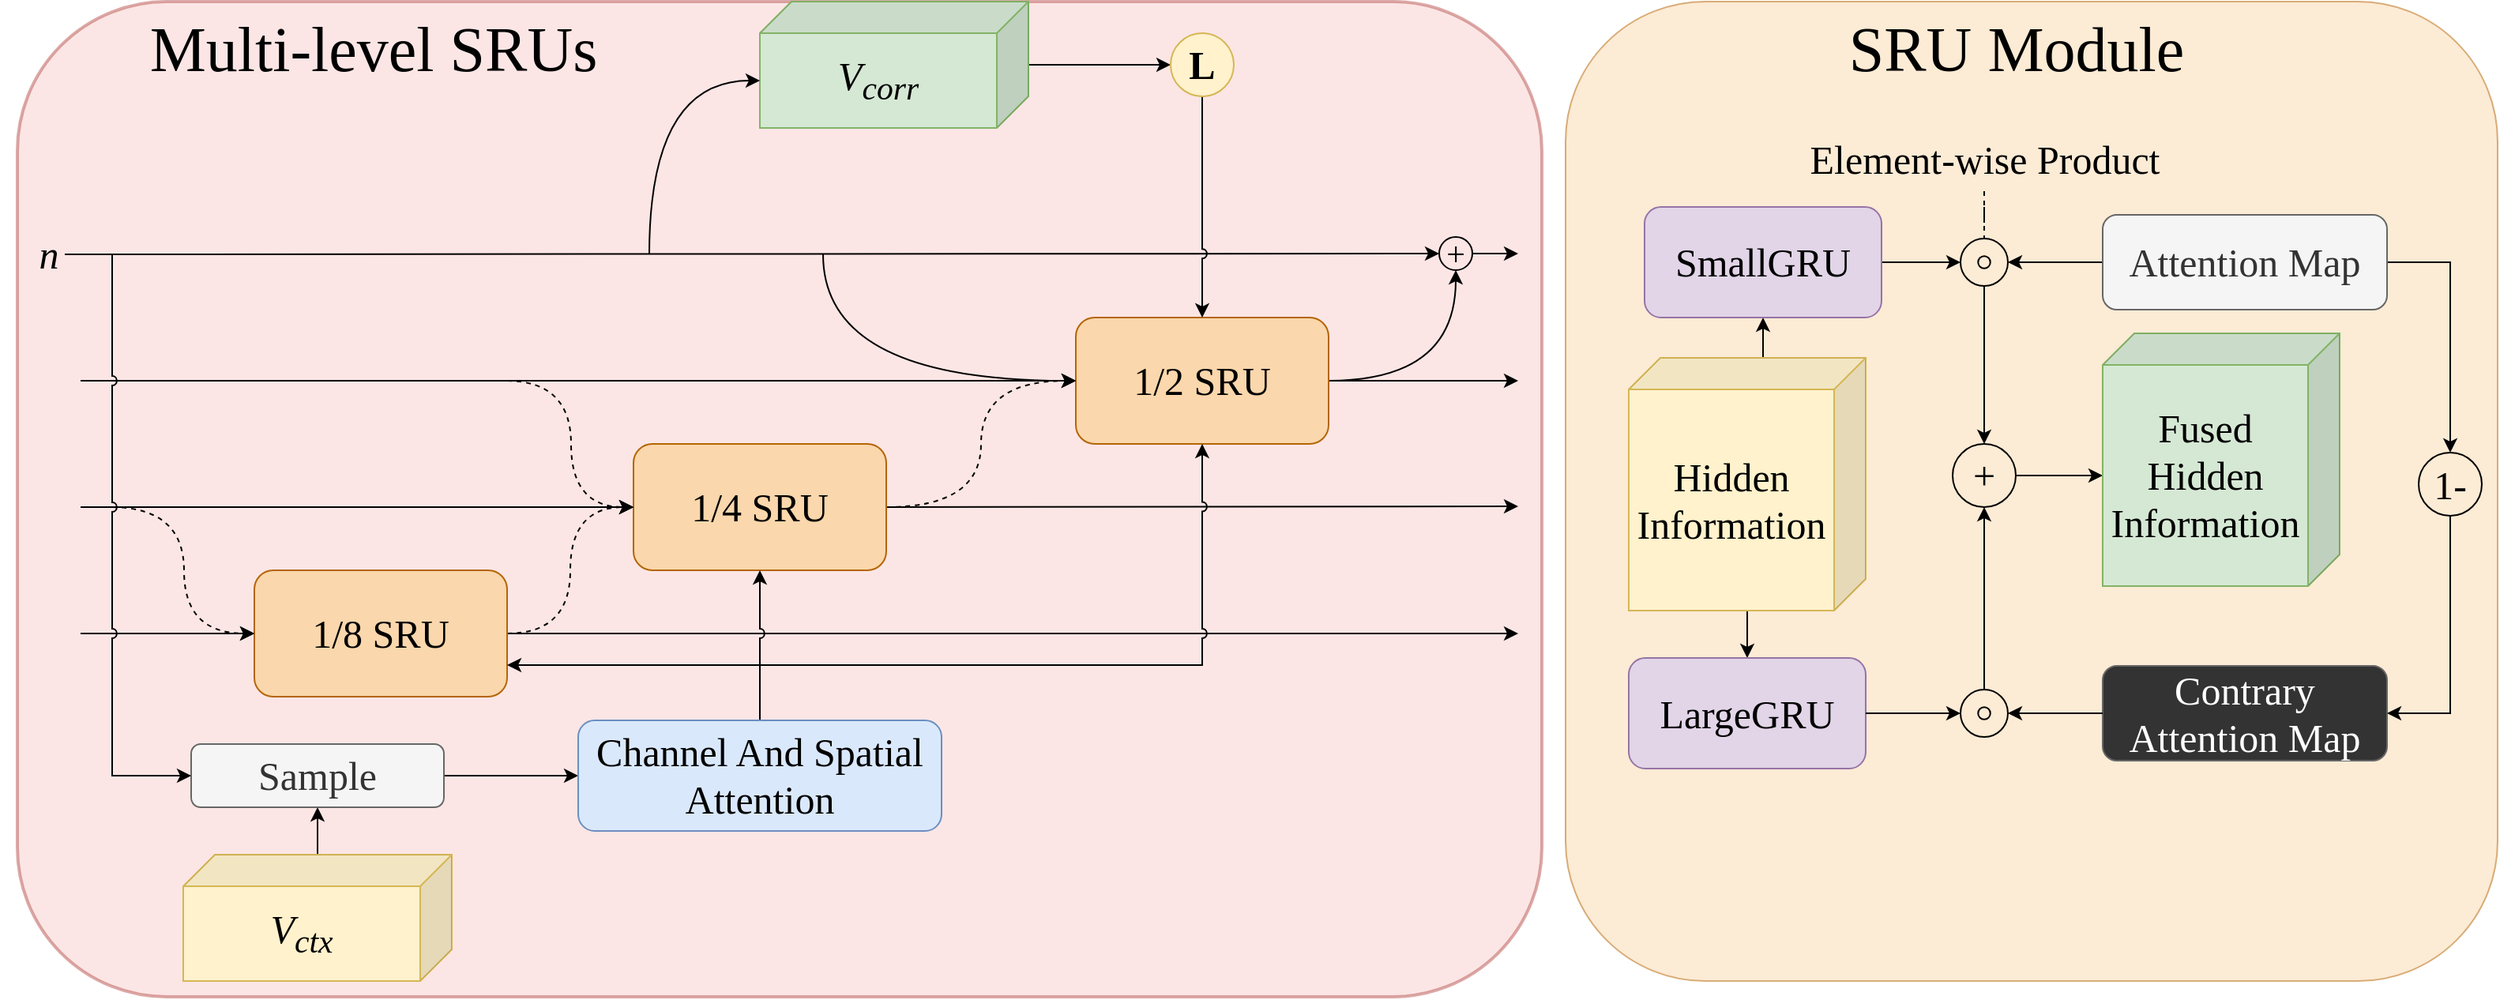<mxfile version="26.1.0">
  <diagram name="第 1 页" id="QD8qSTmVVMOeYqs7AV6D">
    <mxGraphModel dx="2593" dy="1435" grid="1" gridSize="10" guides="1" tooltips="1" connect="1" arrows="1" fold="1" page="1" pageScale="1" pageWidth="1600" pageHeight="900" math="0" shadow="0">
      <root>
        <mxCell id="0" />
        <mxCell id="1" parent="0" />
        <mxCell id="bt093QUSq3RrnNc85Kus-90" value="" style="rounded=1;whiteSpace=wrap;html=1;fontSize=25;fillColor=#fad7ac;strokeColor=#b46504;fontFamily=Times New Roman;opacity=50;" vertex="1" parent="1">
          <mxGeometry x="990" y="110" width="590" height="620" as="geometry" />
        </mxCell>
        <mxCell id="bt093QUSq3RrnNc85Kus-46" value="" style="rounded=1;whiteSpace=wrap;html=1;fillColor=#f8cecc;strokeColor=#b85450;shadow=0;strokeWidth=2;opacity=50;" vertex="1" parent="1">
          <mxGeometry x="10" y="110" width="965" height="630" as="geometry" />
        </mxCell>
        <mxCell id="bt093QUSq3RrnNc85Kus-25" style="edgeStyle=orthogonalEdgeStyle;rounded=0;orthogonalLoop=1;jettySize=auto;html=1;exitX=1;exitY=0.5;exitDx=0;exitDy=0;curved=1;" edge="1" parent="1" source="bt093QUSq3RrnNc85Kus-2" target="bt093QUSq3RrnNc85Kus-24">
          <mxGeometry relative="1" as="geometry" />
        </mxCell>
        <mxCell id="bt093QUSq3RrnNc85Kus-26" style="edgeStyle=orthogonalEdgeStyle;rounded=0;orthogonalLoop=1;jettySize=auto;html=1;" edge="1" parent="1" source="bt093QUSq3RrnNc85Kus-2">
          <mxGeometry relative="1" as="geometry">
            <mxPoint x="960" y="350" as="targetPoint" />
          </mxGeometry>
        </mxCell>
        <mxCell id="bt093QUSq3RrnNc85Kus-2" value="1/2 SRU" style="rounded=1;whiteSpace=wrap;html=1;fontSize=25;fillColor=#fad7ac;strokeColor=#b46504;fontFamily=Times New Roman;" vertex="1" parent="1">
          <mxGeometry x="680" y="310" width="160" height="80" as="geometry" />
        </mxCell>
        <mxCell id="bt093QUSq3RrnNc85Kus-3" value="" style="endArrow=classic;html=1;rounded=0;entryX=0;entryY=0.5;entryDx=0;entryDy=0;exitX=1;exitY=0.5;exitDx=0;exitDy=0;" edge="1" parent="1" source="bt093QUSq3RrnNc85Kus-15" target="bt093QUSq3RrnNc85Kus-2">
          <mxGeometry width="50" height="50" relative="1" as="geometry">
            <mxPoint y="390" as="sourcePoint" />
            <mxPoint x="40" y="370" as="targetPoint" />
          </mxGeometry>
        </mxCell>
        <mxCell id="bt093QUSq3RrnNc85Kus-19" style="edgeStyle=orthogonalEdgeStyle;rounded=0;orthogonalLoop=1;jettySize=auto;html=1;exitX=1;exitY=0.5;exitDx=0;exitDy=0;" edge="1" parent="1" source="bt093QUSq3RrnNc85Kus-5">
          <mxGeometry relative="1" as="geometry">
            <mxPoint x="960" y="429.526" as="targetPoint" />
          </mxGeometry>
        </mxCell>
        <mxCell id="bt093QUSq3RrnNc85Kus-20" style="edgeStyle=orthogonalEdgeStyle;rounded=0;orthogonalLoop=1;jettySize=auto;html=1;exitX=1;exitY=0.5;exitDx=0;exitDy=0;entryX=0;entryY=0.5;entryDx=0;entryDy=0;curved=1;dashed=1;" edge="1" parent="1" source="bt093QUSq3RrnNc85Kus-5" target="bt093QUSq3RrnNc85Kus-2">
          <mxGeometry relative="1" as="geometry" />
        </mxCell>
        <mxCell id="bt093QUSq3RrnNc85Kus-5" value="1/4 SRU" style="rounded=1;whiteSpace=wrap;html=1;fontSize=25;fillColor=#fad7ac;strokeColor=#b46504;fontFamily=Times New Roman;" vertex="1" parent="1">
          <mxGeometry x="400" y="390" width="160" height="80" as="geometry" />
        </mxCell>
        <mxCell id="bt093QUSq3RrnNc85Kus-9" style="edgeStyle=orthogonalEdgeStyle;rounded=0;orthogonalLoop=1;jettySize=auto;html=1;entryX=0;entryY=0.5;entryDx=0;entryDy=0;curved=1;dashed=1;" edge="1" parent="1" source="bt093QUSq3RrnNc85Kus-6" target="bt093QUSq3RrnNc85Kus-5">
          <mxGeometry relative="1" as="geometry" />
        </mxCell>
        <mxCell id="bt093QUSq3RrnNc85Kus-16" style="edgeStyle=orthogonalEdgeStyle;rounded=0;orthogonalLoop=1;jettySize=auto;html=1;" edge="1" parent="1" source="bt093QUSq3RrnNc85Kus-6">
          <mxGeometry relative="1" as="geometry">
            <mxPoint x="960" y="510" as="targetPoint" />
          </mxGeometry>
        </mxCell>
        <mxCell id="bt093QUSq3RrnNc85Kus-6" value="1/8 SRU" style="rounded=1;whiteSpace=wrap;html=1;fontSize=25;fillColor=#fad7ac;strokeColor=#b46504;fontFamily=Times New Roman;" vertex="1" parent="1">
          <mxGeometry x="160" y="470" width="160" height="80" as="geometry" />
        </mxCell>
        <mxCell id="bt093QUSq3RrnNc85Kus-7" value="" style="endArrow=classic;html=1;rounded=0;entryX=0;entryY=0.5;entryDx=0;entryDy=0;exitX=1;exitY=0.5;exitDx=0;exitDy=0;" edge="1" parent="1" source="bt093QUSq3RrnNc85Kus-12" target="bt093QUSq3RrnNc85Kus-5">
          <mxGeometry width="50" height="50" relative="1" as="geometry">
            <mxPoint y="430" as="sourcePoint" />
            <mxPoint x="120" y="429.47" as="targetPoint" />
          </mxGeometry>
        </mxCell>
        <mxCell id="bt093QUSq3RrnNc85Kus-8" value="" style="endArrow=classic;html=1;rounded=0;entryX=0;entryY=0.5;entryDx=0;entryDy=0;exitX=1;exitY=0.5;exitDx=0;exitDy=0;" edge="1" parent="1" source="bt093QUSq3RrnNc85Kus-14" target="bt093QUSq3RrnNc85Kus-6">
          <mxGeometry width="50" height="50" relative="1" as="geometry">
            <mxPoint y="509.47" as="sourcePoint" />
            <mxPoint x="280" y="510" as="targetPoint" />
          </mxGeometry>
        </mxCell>
        <mxCell id="bt093QUSq3RrnNc85Kus-10" value="" style="ellipse;whiteSpace=wrap;html=1;aspect=fixed;" vertex="1" parent="1">
          <mxGeometry y="390" as="geometry" />
        </mxCell>
        <mxCell id="bt093QUSq3RrnNc85Kus-13" style="edgeStyle=orthogonalEdgeStyle;rounded=0;orthogonalLoop=1;jettySize=auto;html=1;entryX=0;entryY=0.5;entryDx=0;entryDy=0;curved=1;dashed=1;" edge="1" parent="1" target="bt093QUSq3RrnNc85Kus-6">
          <mxGeometry relative="1" as="geometry">
            <mxPoint x="70" y="430" as="sourcePoint" />
          </mxGeometry>
        </mxCell>
        <mxCell id="bt093QUSq3RrnNc85Kus-12" value="" style="ellipse;whiteSpace=wrap;html=1;aspect=fixed;fillColor=none;strokeColor=none;" vertex="1" parent="1">
          <mxGeometry x="30" y="420" width="20" height="20" as="geometry" />
        </mxCell>
        <mxCell id="bt093QUSq3RrnNc85Kus-14" value="" style="ellipse;whiteSpace=wrap;html=1;aspect=fixed;fillColor=none;strokeColor=none;" vertex="1" parent="1">
          <mxGeometry x="30" y="500" width="20" height="20" as="geometry" />
        </mxCell>
        <mxCell id="bt093QUSq3RrnNc85Kus-18" style="edgeStyle=orthogonalEdgeStyle;rounded=0;orthogonalLoop=1;jettySize=auto;html=1;entryX=0;entryY=0.5;entryDx=0;entryDy=0;curved=1;dashed=1;" edge="1" parent="1" target="bt093QUSq3RrnNc85Kus-5">
          <mxGeometry relative="1" as="geometry">
            <mxPoint x="320" y="350" as="sourcePoint" />
          </mxGeometry>
        </mxCell>
        <mxCell id="bt093QUSq3RrnNc85Kus-15" value="" style="ellipse;whiteSpace=wrap;html=1;aspect=fixed;fillColor=none;strokeColor=none;" vertex="1" parent="1">
          <mxGeometry x="30" y="340" width="20" height="20" as="geometry" />
        </mxCell>
        <mxCell id="bt093QUSq3RrnNc85Kus-21" value="" style="endArrow=classic;html=1;rounded=0;entryX=0;entryY=0.5;entryDx=0;entryDy=0;exitX=1;exitY=0.5;exitDx=0;exitDy=0;" edge="1" parent="1" source="bt093QUSq3RrnNc85Kus-22" target="bt093QUSq3RrnNc85Kus-24">
          <mxGeometry width="50" height="50" relative="1" as="geometry">
            <mxPoint x="50" y="270" as="sourcePoint" />
            <mxPoint x="720" y="270" as="targetPoint" />
          </mxGeometry>
        </mxCell>
        <mxCell id="bt093QUSq3RrnNc85Kus-30" style="edgeStyle=orthogonalEdgeStyle;rounded=0;orthogonalLoop=1;jettySize=auto;html=1;entryX=0;entryY=0.5;entryDx=0;entryDy=0;curved=1;" edge="1" parent="1" target="bt093QUSq3RrnNc85Kus-2">
          <mxGeometry relative="1" as="geometry">
            <mxPoint x="520" y="270" as="sourcePoint" />
            <Array as="points">
              <mxPoint x="520" y="350" />
            </Array>
          </mxGeometry>
        </mxCell>
        <mxCell id="bt093QUSq3RrnNc85Kus-22" value="n" style="ellipse;whiteSpace=wrap;html=1;aspect=fixed;fillColor=none;strokeColor=none;fontFamily=Times New Roman;fontSize=25;fontStyle=2" vertex="1" parent="1">
          <mxGeometry x="20" y="260" width="20" height="20" as="geometry" />
        </mxCell>
        <mxCell id="bt093QUSq3RrnNc85Kus-31" style="edgeStyle=orthogonalEdgeStyle;rounded=0;orthogonalLoop=1;jettySize=auto;html=1;exitX=1;exitY=0.5;exitDx=0;exitDy=0;" edge="1" parent="1" source="bt093QUSq3RrnNc85Kus-24">
          <mxGeometry relative="1" as="geometry">
            <mxPoint x="960" y="269.526" as="targetPoint" />
            <mxPoint x="891" y="270" as="sourcePoint" />
          </mxGeometry>
        </mxCell>
        <mxCell id="bt093QUSq3RrnNc85Kus-24" value="+" style="ellipse;whiteSpace=wrap;html=1;aspect=fixed;rounded=0;strokeColor=default;align=center;verticalAlign=middle;fontFamily=Times New Roman;fontSize=21;fontColor=default;autosize=1;resizable=1;fillColor=none;gradientColor=none;fontStyle=0;movable=1;rotatable=1;deletable=1;editable=1;locked=0;connectable=1;" vertex="1" parent="1">
          <mxGeometry x="910" y="259" width="21" height="21" as="geometry" />
        </mxCell>
        <mxCell id="bt093QUSq3RrnNc85Kus-29" style="edgeStyle=orthogonalEdgeStyle;rounded=0;orthogonalLoop=1;jettySize=auto;html=1;entryX=0;entryY=0.5;entryDx=0;entryDy=0;" edge="1" parent="1" source="bt093QUSq3RrnNc85Kus-27" target="bt093QUSq3RrnNc85Kus-28">
          <mxGeometry relative="1" as="geometry" />
        </mxCell>
        <mxCell id="bt093QUSq3RrnNc85Kus-27" value="V&lt;sub&gt;corr&lt;/sub&gt;" style="shape=cube;whiteSpace=wrap;html=1;boundedLbl=1;backgroundOutline=1;darkOpacity=0.05;darkOpacity2=0.1;flipH=1;fillColor=#d5e8d4;strokeColor=#82b366;fontSize=25;fontStyle=2;fontFamily=Times New Roman;" vertex="1" parent="1">
          <mxGeometry x="480" y="110" width="170" height="80" as="geometry" />
        </mxCell>
        <mxCell id="bt093QUSq3RrnNc85Kus-34" style="edgeStyle=orthogonalEdgeStyle;rounded=0;orthogonalLoop=1;jettySize=auto;html=1;entryX=0.5;entryY=0;entryDx=0;entryDy=0;jumpStyle=arc;" edge="1" parent="1" source="bt093QUSq3RrnNc85Kus-28" target="bt093QUSq3RrnNc85Kus-2">
          <mxGeometry relative="1" as="geometry">
            <mxPoint x="760" y="350" as="targetPoint" />
          </mxGeometry>
        </mxCell>
        <mxCell id="bt093QUSq3RrnNc85Kus-28" value="L" style="ellipse;whiteSpace=wrap;html=1;aspect=fixed;fontSize=25;fontFamily=Times New Roman;fontStyle=1;fillColor=#fff2cc;strokeColor=#d6b656;" vertex="1" parent="1">
          <mxGeometry x="740" y="130" width="40" height="40" as="geometry" />
        </mxCell>
        <mxCell id="bt093QUSq3RrnNc85Kus-35" style="edgeStyle=orthogonalEdgeStyle;rounded=0;orthogonalLoop=1;jettySize=auto;html=1;entryX=0;entryY=0;entryDx=170;entryDy=50;entryPerimeter=0;curved=1;" edge="1" parent="1" target="bt093QUSq3RrnNc85Kus-27">
          <mxGeometry relative="1" as="geometry">
            <mxPoint x="410" y="270" as="sourcePoint" />
            <Array as="points">
              <mxPoint x="410" y="160" />
            </Array>
          </mxGeometry>
        </mxCell>
        <mxCell id="bt093QUSq3RrnNc85Kus-40" style="edgeStyle=orthogonalEdgeStyle;rounded=0;orthogonalLoop=1;jettySize=auto;html=1;entryX=0.5;entryY=1;entryDx=0;entryDy=0;" edge="1" parent="1" source="bt093QUSq3RrnNc85Kus-37" target="bt093QUSq3RrnNc85Kus-38">
          <mxGeometry relative="1" as="geometry" />
        </mxCell>
        <mxCell id="bt093QUSq3RrnNc85Kus-37" value="V&lt;sub&gt;ctx&lt;/sub&gt;" style="shape=cube;whiteSpace=wrap;html=1;boundedLbl=1;backgroundOutline=1;darkOpacity=0.05;darkOpacity2=0.1;flipH=1;fillColor=#fff2cc;strokeColor=#d6b656;fontSize=25;fontStyle=2;fontFamily=Times New Roman;" vertex="1" parent="1">
          <mxGeometry x="115" y="650" width="170" height="80" as="geometry" />
        </mxCell>
        <mxCell id="bt093QUSq3RrnNc85Kus-42" style="edgeStyle=orthogonalEdgeStyle;rounded=0;orthogonalLoop=1;jettySize=auto;html=1;exitX=1;exitY=0.5;exitDx=0;exitDy=0;entryX=0;entryY=0.5;entryDx=0;entryDy=0;" edge="1" parent="1" source="bt093QUSq3RrnNc85Kus-38" target="bt093QUSq3RrnNc85Kus-41">
          <mxGeometry relative="1" as="geometry" />
        </mxCell>
        <mxCell id="bt093QUSq3RrnNc85Kus-38" value="Sample" style="rounded=1;whiteSpace=wrap;html=1;fontSize=25;fillColor=#f5f5f5;strokeColor=#666666;fontColor=#333333;fontFamily=Times New Roman;" vertex="1" parent="1">
          <mxGeometry x="120" y="580" width="160" height="40" as="geometry" />
        </mxCell>
        <mxCell id="bt093QUSq3RrnNc85Kus-39" style="edgeStyle=orthogonalEdgeStyle;rounded=0;orthogonalLoop=1;jettySize=auto;html=1;exitX=1;exitY=0.5;exitDx=0;exitDy=0;entryX=0;entryY=0.5;entryDx=0;entryDy=0;jumpStyle=arc;" edge="1" parent="1" source="bt093QUSq3RrnNc85Kus-22" target="bt093QUSq3RrnNc85Kus-38">
          <mxGeometry relative="1" as="geometry">
            <Array as="points">
              <mxPoint x="70" y="270" />
              <mxPoint x="70" y="600" />
            </Array>
          </mxGeometry>
        </mxCell>
        <mxCell id="bt093QUSq3RrnNc85Kus-43" style="edgeStyle=orthogonalEdgeStyle;rounded=0;orthogonalLoop=1;jettySize=auto;html=1;entryX=1;entryY=0.75;entryDx=0;entryDy=0;exitX=0.5;exitY=0;exitDx=0;exitDy=0;" edge="1" parent="1" source="bt093QUSq3RrnNc85Kus-41" target="bt093QUSq3RrnNc85Kus-6">
          <mxGeometry relative="1" as="geometry" />
        </mxCell>
        <mxCell id="bt093QUSq3RrnNc85Kus-44" style="edgeStyle=orthogonalEdgeStyle;rounded=0;orthogonalLoop=1;jettySize=auto;html=1;entryX=0.5;entryY=1;entryDx=0;entryDy=0;jumpStyle=arc;" edge="1" parent="1" source="bt093QUSq3RrnNc85Kus-41" target="bt093QUSq3RrnNc85Kus-5">
          <mxGeometry relative="1" as="geometry" />
        </mxCell>
        <mxCell id="bt093QUSq3RrnNc85Kus-45" style="edgeStyle=orthogonalEdgeStyle;rounded=0;orthogonalLoop=1;jettySize=auto;html=1;exitX=0.5;exitY=0;exitDx=0;exitDy=0;entryX=0.5;entryY=1;entryDx=0;entryDy=0;jumpStyle=arc;" edge="1" parent="1" source="bt093QUSq3RrnNc85Kus-41" target="bt093QUSq3RrnNc85Kus-2">
          <mxGeometry relative="1" as="geometry">
            <Array as="points">
              <mxPoint x="480" y="530" />
              <mxPoint x="760" y="530" />
            </Array>
          </mxGeometry>
        </mxCell>
        <mxCell id="bt093QUSq3RrnNc85Kus-41" value="Channel And Spatial&lt;div&gt;Attention&lt;/div&gt;" style="rounded=1;whiteSpace=wrap;html=1;fillColor=#dae8fc;strokeColor=#6c8ebf;fontSize=25;fontFamily=Times New Roman;" vertex="1" parent="1">
          <mxGeometry x="365" y="565" width="230" height="70" as="geometry" />
        </mxCell>
        <mxCell id="bt093QUSq3RrnNc85Kus-47" value="Multi-level SRUs" style="text;html=1;align=center;verticalAlign=middle;resizable=0;points=[];autosize=1;strokeColor=none;fillColor=none;fontFamily=Times New Roman;fontSize=40;" vertex="1" parent="1">
          <mxGeometry x="80" y="110" width="310" height="60" as="geometry" />
        </mxCell>
        <mxCell id="bt093QUSq3RrnNc85Kus-51" style="edgeStyle=orthogonalEdgeStyle;rounded=0;orthogonalLoop=1;jettySize=auto;html=1;exitX=0;exitY=0;exitDx=65;exitDy=0;exitPerimeter=0;entryX=0.5;entryY=1;entryDx=0;entryDy=0;" edge="1" parent="1" source="bt093QUSq3RrnNc85Kus-48" target="bt093QUSq3RrnNc85Kus-49">
          <mxGeometry relative="1" as="geometry" />
        </mxCell>
        <mxCell id="bt093QUSq3RrnNc85Kus-52" style="edgeStyle=orthogonalEdgeStyle;rounded=0;orthogonalLoop=1;jettySize=auto;html=1;entryX=0.5;entryY=0;entryDx=0;entryDy=0;" edge="1" parent="1" source="bt093QUSq3RrnNc85Kus-48" target="bt093QUSq3RrnNc85Kus-50">
          <mxGeometry relative="1" as="geometry" />
        </mxCell>
        <mxCell id="bt093QUSq3RrnNc85Kus-48" value="Hidden&lt;br&gt;Information" style="shape=cube;whiteSpace=wrap;html=1;boundedLbl=1;backgroundOutline=1;darkOpacity=0.05;darkOpacity2=0.1;flipH=1;fillColor=#fff2cc;strokeColor=#d6b656;fontSize=25;fontStyle=0;fontFamily=Times New Roman;" vertex="1" parent="1">
          <mxGeometry x="1030" y="335.5" width="150" height="160" as="geometry" />
        </mxCell>
        <mxCell id="bt093QUSq3RrnNc85Kus-67" style="edgeStyle=orthogonalEdgeStyle;rounded=0;orthogonalLoop=1;jettySize=auto;html=1;exitX=1;exitY=0.5;exitDx=0;exitDy=0;entryX=0;entryY=0.5;entryDx=0;entryDy=0;" edge="1" parent="1" source="bt093QUSq3RrnNc85Kus-49" target="bt093QUSq3RrnNc85Kus-59">
          <mxGeometry relative="1" as="geometry" />
        </mxCell>
        <mxCell id="bt093QUSq3RrnNc85Kus-49" value="SmallGRU" style="rounded=1;whiteSpace=wrap;html=1;fillColor=#e1d5e7;strokeColor=#9673a6;fontSize=25;fontFamily=Times New Roman;" vertex="1" parent="1">
          <mxGeometry x="1040" y="240" width="150" height="70" as="geometry" />
        </mxCell>
        <mxCell id="bt093QUSq3RrnNc85Kus-50" value="LargeGRU" style="rounded=1;whiteSpace=wrap;html=1;fillColor=#e1d5e7;strokeColor=#9673a6;fontSize=25;fontFamily=Times New Roman;" vertex="1" parent="1">
          <mxGeometry x="1030" y="525.5" width="150" height="70" as="geometry" />
        </mxCell>
        <mxCell id="bt093QUSq3RrnNc85Kus-57" style="edgeStyle=orthogonalEdgeStyle;rounded=0;orthogonalLoop=1;jettySize=auto;html=1;exitX=1;exitY=0.5;exitDx=0;exitDy=0;entryX=0.5;entryY=0;entryDx=0;entryDy=0;" edge="1" parent="1" source="bt093QUSq3RrnNc85Kus-53" target="bt093QUSq3RrnNc85Kus-56">
          <mxGeometry relative="1" as="geometry" />
        </mxCell>
        <mxCell id="bt093QUSq3RrnNc85Kus-68" style="edgeStyle=orthogonalEdgeStyle;rounded=0;orthogonalLoop=1;jettySize=auto;html=1;entryX=1;entryY=0.5;entryDx=0;entryDy=0;" edge="1" parent="1" source="bt093QUSq3RrnNc85Kus-53" target="bt093QUSq3RrnNc85Kus-59">
          <mxGeometry relative="1" as="geometry" />
        </mxCell>
        <mxCell id="bt093QUSq3RrnNc85Kus-53" value="Attention Map" style="rounded=1;whiteSpace=wrap;html=1;fillColor=#f5f5f5;fontColor=#333333;strokeColor=#666666;fontFamily=Times New Roman;fontSize=25;" vertex="1" parent="1">
          <mxGeometry x="1330" y="245" width="180" height="60" as="geometry" />
        </mxCell>
        <mxCell id="bt093QUSq3RrnNc85Kus-55" value="Contrary&lt;br&gt;Attention Map" style="rounded=1;whiteSpace=wrap;html=1;fillColor=#333333;fontColor=#FFFFFF;strokeColor=#666666;fontFamily=Times New Roman;fontSize=25;" vertex="1" parent="1">
          <mxGeometry x="1330" y="530.5" width="180" height="60" as="geometry" />
        </mxCell>
        <mxCell id="bt093QUSq3RrnNc85Kus-58" style="edgeStyle=orthogonalEdgeStyle;rounded=0;orthogonalLoop=1;jettySize=auto;html=1;exitX=0.5;exitY=1;exitDx=0;exitDy=0;entryX=1;entryY=0.5;entryDx=0;entryDy=0;" edge="1" parent="1" source="bt093QUSq3RrnNc85Kus-56" target="bt093QUSq3RrnNc85Kus-55">
          <mxGeometry relative="1" as="geometry" />
        </mxCell>
        <mxCell id="bt093QUSq3RrnNc85Kus-56" value="1-" style="ellipse;whiteSpace=wrap;html=1;aspect=fixed;rounded=0;strokeColor=default;align=center;verticalAlign=middle;fontFamily=Times New Roman;fontSize=25;fontColor=default;autosize=1;resizable=1;fillColor=none;gradientColor=none;fontStyle=0;movable=1;rotatable=1;deletable=1;editable=1;locked=0;connectable=1;" vertex="1" parent="1">
          <mxGeometry x="1530" y="395.5" width="40" height="40" as="geometry" />
        </mxCell>
        <mxCell id="bt093QUSq3RrnNc85Kus-65" value="" style="group" vertex="1" connectable="0" parent="1">
          <mxGeometry x="1240" y="260" width="30" height="30" as="geometry" />
        </mxCell>
        <mxCell id="bt093QUSq3RrnNc85Kus-59" value="" style="ellipse;whiteSpace=wrap;html=1;aspect=fixed;rounded=0;strokeColor=default;align=center;verticalAlign=middle;fontFamily=Times New Roman;fontSize=25;fontColor=default;autosize=1;resizable=1;fillColor=none;gradientColor=none;fontStyle=0;movable=1;rotatable=1;deletable=1;editable=1;locked=0;connectable=1;container=0;" vertex="1" parent="bt093QUSq3RrnNc85Kus-65">
          <mxGeometry width="30" height="30" as="geometry" />
        </mxCell>
        <mxCell id="bt093QUSq3RrnNc85Kus-60" value="" style="ellipse;whiteSpace=wrap;html=1;aspect=fixed;rounded=0;strokeColor=default;align=center;verticalAlign=middle;fontFamily=Times New Roman;fontSize=25;fontColor=default;autosize=1;resizable=1;fillColor=none;gradientColor=none;fontStyle=0;movable=1;rotatable=1;deletable=1;editable=1;locked=0;connectable=1;container=0;" vertex="1" parent="bt093QUSq3RrnNc85Kus-65">
          <mxGeometry x="11.13" y="11.12" width="7.75" height="7.75" as="geometry" />
        </mxCell>
        <mxCell id="bt093QUSq3RrnNc85Kus-70" style="edgeStyle=orthogonalEdgeStyle;rounded=0;orthogonalLoop=1;jettySize=auto;html=1;entryX=0.5;entryY=0;entryDx=0;entryDy=0;endArrow=none;startFill=0;dashed=1;" edge="1" parent="1" source="bt093QUSq3RrnNc85Kus-69" target="bt093QUSq3RrnNc85Kus-59">
          <mxGeometry relative="1" as="geometry" />
        </mxCell>
        <mxCell id="bt093QUSq3RrnNc85Kus-69" value="Element-wise Product" style="text;html=1;align=center;verticalAlign=middle;resizable=0;points=[];autosize=1;strokeColor=none;fillColor=none;fontFamily=Times New Roman;fontSize=25;dashed=1;" vertex="1" parent="1">
          <mxGeometry x="1135" y="190" width="240" height="40" as="geometry" />
        </mxCell>
        <mxCell id="bt093QUSq3RrnNc85Kus-79" style="edgeStyle=orthogonalEdgeStyle;rounded=0;orthogonalLoop=1;jettySize=auto;html=1;exitX=1;exitY=0.5;exitDx=0;exitDy=0;entryX=0;entryY=0.5;entryDx=0;entryDy=0;" edge="1" parent="1" target="bt093QUSq3RrnNc85Kus-82" source="bt093QUSq3RrnNc85Kus-50">
          <mxGeometry relative="1" as="geometry">
            <mxPoint x="1190" y="565" as="sourcePoint" />
          </mxGeometry>
        </mxCell>
        <mxCell id="bt093QUSq3RrnNc85Kus-80" style="edgeStyle=orthogonalEdgeStyle;rounded=0;orthogonalLoop=1;jettySize=auto;html=1;entryX=1;entryY=0.5;entryDx=0;entryDy=0;exitX=0;exitY=0.5;exitDx=0;exitDy=0;" edge="1" parent="1" target="bt093QUSq3RrnNc85Kus-82" source="bt093QUSq3RrnNc85Kus-55">
          <mxGeometry relative="1" as="geometry">
            <mxPoint x="1330" y="565" as="sourcePoint" />
          </mxGeometry>
        </mxCell>
        <mxCell id="bt093QUSq3RrnNc85Kus-81" value="" style="group" vertex="1" connectable="0" parent="1">
          <mxGeometry x="1240" y="545.5" width="30" height="30" as="geometry" />
        </mxCell>
        <mxCell id="bt093QUSq3RrnNc85Kus-82" value="" style="ellipse;whiteSpace=wrap;html=1;aspect=fixed;rounded=0;strokeColor=default;align=center;verticalAlign=middle;fontFamily=Times New Roman;fontSize=25;fontColor=default;autosize=1;resizable=1;fillColor=none;gradientColor=none;fontStyle=0;movable=1;rotatable=1;deletable=1;editable=1;locked=0;connectable=1;container=0;" vertex="1" parent="bt093QUSq3RrnNc85Kus-81">
          <mxGeometry width="30" height="30" as="geometry" />
        </mxCell>
        <mxCell id="bt093QUSq3RrnNc85Kus-83" value="" style="ellipse;whiteSpace=wrap;html=1;aspect=fixed;rounded=0;strokeColor=default;align=center;verticalAlign=middle;fontFamily=Times New Roman;fontSize=25;fontColor=default;autosize=1;resizable=1;fillColor=none;gradientColor=none;fontStyle=0;movable=1;rotatable=1;deletable=1;editable=1;locked=0;connectable=1;container=0;" vertex="1" parent="bt093QUSq3RrnNc85Kus-81">
          <mxGeometry x="11.13" y="11.12" width="7.75" height="7.75" as="geometry" />
        </mxCell>
        <mxCell id="bt093QUSq3RrnNc85Kus-88" style="edgeStyle=orthogonalEdgeStyle;rounded=0;orthogonalLoop=1;jettySize=auto;html=1;exitX=1;exitY=0.5;exitDx=0;exitDy=0;entryX=0;entryY=0;entryDx=150;entryDy=90;entryPerimeter=0;" edge="1" parent="1" source="bt093QUSq3RrnNc85Kus-85" target="bt093QUSq3RrnNc85Kus-89">
          <mxGeometry relative="1" as="geometry">
            <mxPoint x="1320" y="410" as="targetPoint" />
          </mxGeometry>
        </mxCell>
        <mxCell id="bt093QUSq3RrnNc85Kus-85" value="+" style="ellipse;whiteSpace=wrap;html=1;aspect=fixed;rounded=0;strokeColor=default;align=center;verticalAlign=middle;fontFamily=Times New Roman;fontSize=25;fontColor=default;autosize=1;resizable=1;fillColor=none;gradientColor=none;fontStyle=0;movable=1;rotatable=1;deletable=1;editable=1;locked=0;connectable=1;" vertex="1" parent="1">
          <mxGeometry x="1235" y="390" width="40" height="40" as="geometry" />
        </mxCell>
        <mxCell id="bt093QUSq3RrnNc85Kus-86" style="edgeStyle=orthogonalEdgeStyle;rounded=0;orthogonalLoop=1;jettySize=auto;html=1;exitX=0.5;exitY=1;exitDx=0;exitDy=0;entryX=0.5;entryY=0;entryDx=0;entryDy=0;" edge="1" parent="1" source="bt093QUSq3RrnNc85Kus-59" target="bt093QUSq3RrnNc85Kus-85">
          <mxGeometry relative="1" as="geometry" />
        </mxCell>
        <mxCell id="bt093QUSq3RrnNc85Kus-87" style="edgeStyle=orthogonalEdgeStyle;rounded=0;orthogonalLoop=1;jettySize=auto;html=1;exitX=0.5;exitY=0;exitDx=0;exitDy=0;entryX=0.5;entryY=1;entryDx=0;entryDy=0;" edge="1" parent="1" source="bt093QUSq3RrnNc85Kus-82" target="bt093QUSq3RrnNc85Kus-85">
          <mxGeometry relative="1" as="geometry" />
        </mxCell>
        <mxCell id="bt093QUSq3RrnNc85Kus-89" value="Fused&lt;br&gt;Hidden&lt;br&gt;Information" style="shape=cube;whiteSpace=wrap;html=1;boundedLbl=1;backgroundOutline=1;darkOpacity=0.05;darkOpacity2=0.1;flipH=1;fillColor=#d5e8d4;strokeColor=#82b366;fontSize=25;fontStyle=0;fontFamily=Times New Roman;" vertex="1" parent="1">
          <mxGeometry x="1330" y="320" width="150" height="160" as="geometry" />
        </mxCell>
        <mxCell id="bt093QUSq3RrnNc85Kus-91" value="SRU Module" style="text;html=1;align=center;verticalAlign=middle;resizable=0;points=[];autosize=1;strokeColor=none;fillColor=none;fontFamily=Times New Roman;fontSize=40;" vertex="1" parent="1">
          <mxGeometry x="1155" y="110" width="240" height="60" as="geometry" />
        </mxCell>
      </root>
    </mxGraphModel>
  </diagram>
</mxfile>
